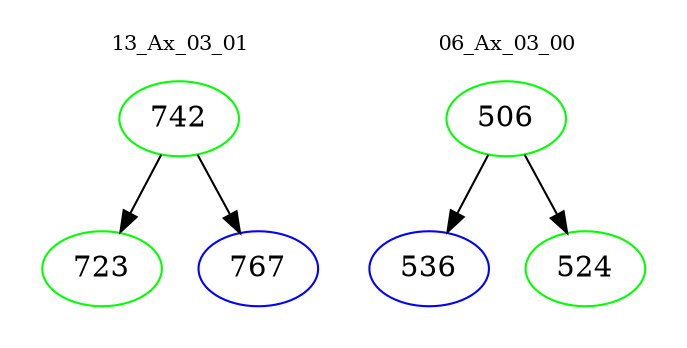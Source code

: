 digraph{
subgraph cluster_0 {
color = white
label = "13_Ax_03_01";
fontsize=10;
T0_742 [label="742", color="green"]
T0_742 -> T0_723 [color="black"]
T0_723 [label="723", color="green"]
T0_742 -> T0_767 [color="black"]
T0_767 [label="767", color="blue"]
}
subgraph cluster_1 {
color = white
label = "06_Ax_03_00";
fontsize=10;
T1_506 [label="506", color="green"]
T1_506 -> T1_536 [color="black"]
T1_536 [label="536", color="blue"]
T1_506 -> T1_524 [color="black"]
T1_524 [label="524", color="green"]
}
}
